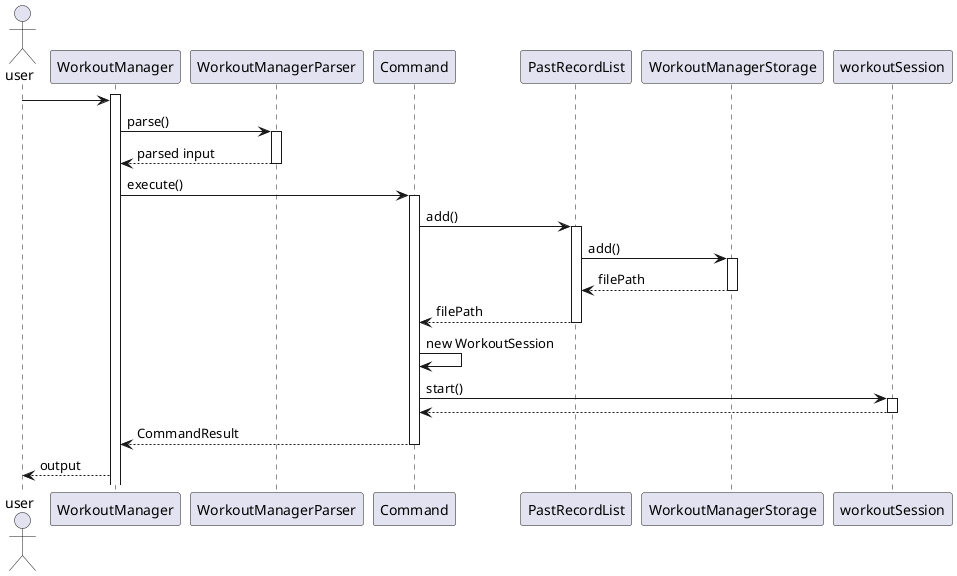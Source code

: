 @startuml
actor user
activate WorkoutManager
user -> WorkoutManager
WorkoutManager -> WorkoutManagerParser : parse()
activate WorkoutManagerParser
WorkoutManagerParser --> WorkoutManager : parsed input
deactivate WorkoutManagerParser

WorkoutManager -> Command : execute()
activate Command

Command -> PastRecordList : add()
activate PastRecordList

PastRecordList -> WorkoutManagerStorage : add()
activate WorkoutManagerStorage
WorkoutManagerStorage --> PastRecordList : filePath
deactivate WorkoutManagerStorage

PastRecordList --> Command : filePath
deactivate PastRecordList

Command -> Command : new WorkoutSession
Command -> workoutSession : start()
activate workoutSession
workoutSession --> Command
deactivate workoutSession

Command --> WorkoutManager : CommandResult
deactivate Command

WorkoutManager -->  user : output

@enduml